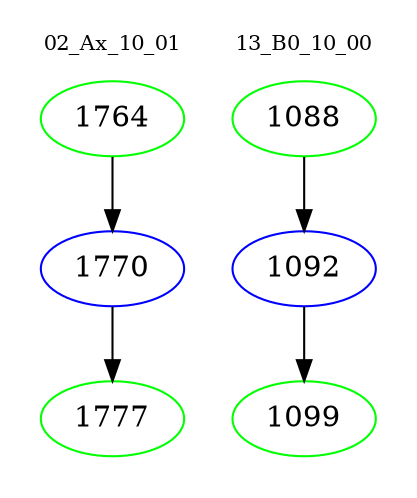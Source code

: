 digraph{
subgraph cluster_0 {
color = white
label = "02_Ax_10_01";
fontsize=10;
T0_1764 [label="1764", color="green"]
T0_1764 -> T0_1770 [color="black"]
T0_1770 [label="1770", color="blue"]
T0_1770 -> T0_1777 [color="black"]
T0_1777 [label="1777", color="green"]
}
subgraph cluster_1 {
color = white
label = "13_B0_10_00";
fontsize=10;
T1_1088 [label="1088", color="green"]
T1_1088 -> T1_1092 [color="black"]
T1_1092 [label="1092", color="blue"]
T1_1092 -> T1_1099 [color="black"]
T1_1099 [label="1099", color="green"]
}
}
